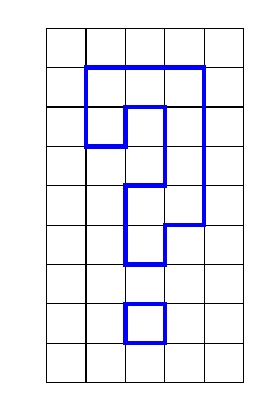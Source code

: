 \tikzstyle{line} = [draw, ultra thick,blue]
\tikzstyle{arrow} = [<->, >=latex, red]


\begin{tikzpicture}[scale=0.5]

\draw (-2,-1) grid (3,8);

\draw[line] (0,0) -- ++(1,0)--++(0,1)--++(-1,0)--cycle;

\draw[line] (0,2)--++(1,0)--++(0,1)--++(1,0)--++(0,4)--++(-3,0)--++(0,-2)--++(1,0)--++(0,1)--++(1,0)--++(0,-2)--++(-1,0)--cycle;

% \draw[arrow] (0,-0.4)--(10,-0.4) node[midway, below] {$100$};
% \draw[arrow] (10.4,0)--(10.4,5) node[midway, right] {$50$};
% \draw[arrow] (5,5+0.4)--(10,5+0.4) node[midway, above] {$50$};
% \draw[arrow] (5-0.4,5)--(5-0.4,15) node[midway, left] {$100$};

\end{tikzpicture} 